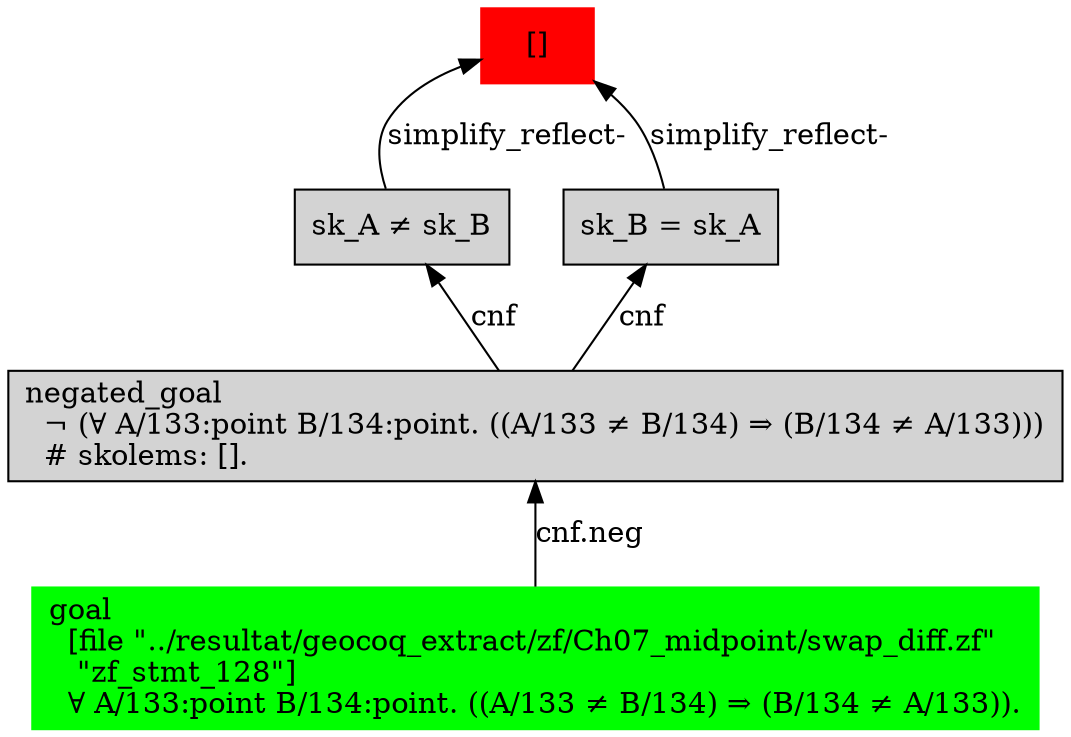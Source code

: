 digraph "unsat_graph" {
  vertex_0 [color=red, label="[]", shape=box, style=filled];
  vertex_0 -> vertex_1 [label="simplify_reflect-", dir="back"];
  vertex_1 [shape=box, label="sk_A ≠ sk_B\l", style=filled];
  vertex_1 -> vertex_2 [label="cnf", dir="back"];
  vertex_2 [shape=box, label="negated_goal\l  ¬ (∀ A/133:point B/134:point. ((A/133 ≠ B/134) ⇒ (B/134 ≠ A/133)))\l  # skolems: [].\l", style=filled];
  vertex_2 -> vertex_3 [label="cnf.neg", dir="back"];
  vertex_3 [color=green, shape=box, label="goal\l  [file \"../resultat/geocoq_extract/zf/Ch07_midpoint/swap_diff.zf\" \l   \"zf_stmt_128\"]\l  ∀ A/133:point B/134:point. ((A/133 ≠ B/134) ⇒ (B/134 ≠ A/133)).\l", style=filled];
  vertex_0 -> vertex_4 [label="simplify_reflect-", dir="back"];
  vertex_4 [shape=box, label="sk_B = sk_A\l", style=filled];
  vertex_4 -> vertex_2 [label="cnf", dir="back"];
  }


